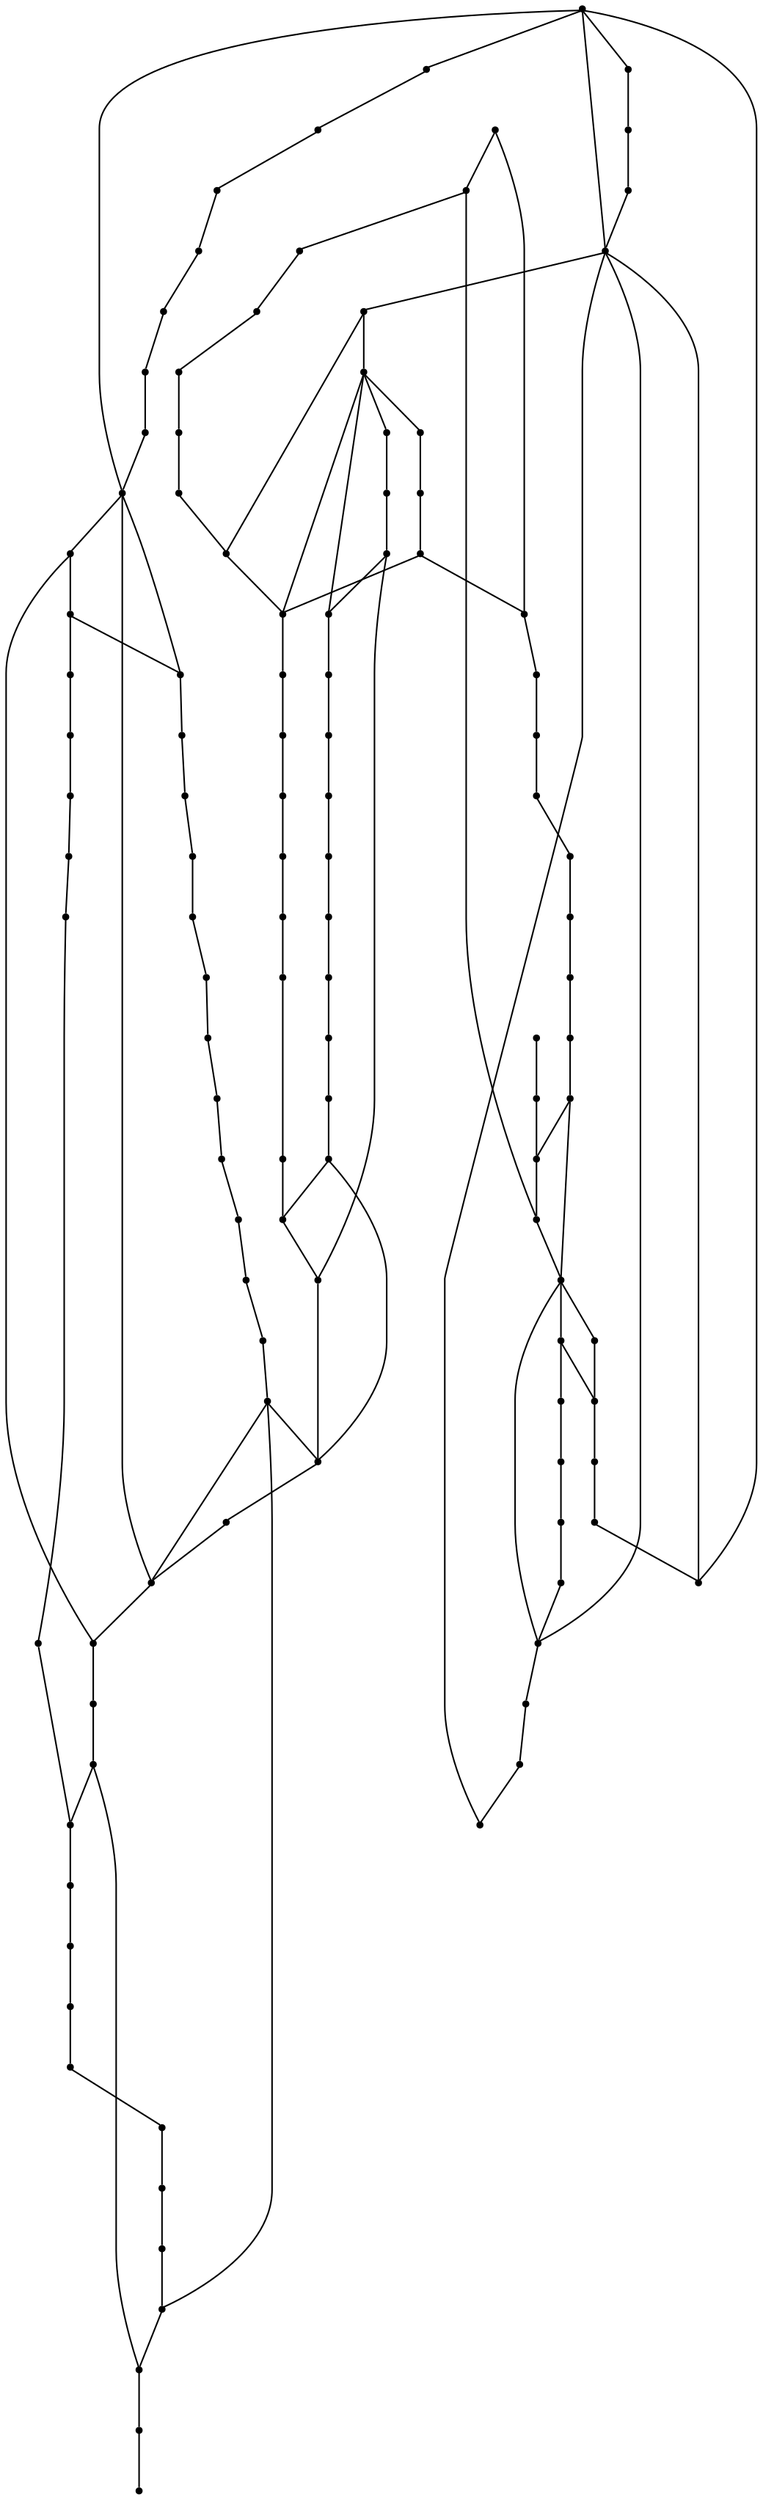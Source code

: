 graph {
  node [shape=point,comment="{\"directed\":false,\"doi\":\"10.1007/978-3-319-73915-1_7\",\"figure\":\"1 (2)\"}"]

  v0 [pos="1452.13140036004,549.8805382602443"]
  v1 [pos="1452.1314003600405,569.8918224089364"]
  v2 [pos="1452.13140036004,529.8733237204085"]
  v3 [pos="1452.13140036004,509.8663635311263"]
  v4 [pos="1452.13140036004,489.8591489912905"]
  v5 [pos="1452.1314003600405,469.85218880200824"]
  v6 [pos="1452.13140036004,449.8449742621725"]
  v7 [pos="1452.13140036004,429.83801407289025"]
  v8 [pos="1452.13140036004,409.82672992419816"]
  v9 [pos="1412.1166080479393,389.8235849932187"]
  v10 [pos="1412.1166080479388,409.82672992419816"]
  v11 [pos="1412.1166080479388,369.8166248039364"]
  v12 [pos="1412.1166080479388,349.8053406552443"]
  v13 [pos="1412.1166080479388,329.7970848678301"]
  v14 [pos="1412.1166080479388,309.79116592612627"]
  v15 [pos="1412.1166080479388,289.7839513862905"]
  v16 [pos="1432.1271200364567,409.82672992419816"]
  v17 [pos="1372.1008301153634,549.8805382602443"]
  v18 [pos="1372.1008301153634,569.8918224089364"]
  v19 [pos="1372.1008301153634,529.8733237204085"]
  v20 [pos="1372.1008301153634,509.8663635311263"]
  v21 [pos="1372.1008301153634,489.8591489912905"]
  v22 [pos="1372.1008301153634,469.85218880200824"]
  v23 [pos="1372.1008301153634,449.8449742621725"]
  v24 [pos="1372.1008301153634,429.83801407289025"]
  v25 [pos="1372.1008301153634,409.82672992419816"]
  v26 [pos="1372.1008301153634,389.8235849932187"]
  v27 [pos="1372.1008301153634,369.8166248039364"]
  v28 [pos="1372.1008301153634,349.8053406552443"]
  v29 [pos="1372.1008301153634,329.79708486783"]
  v30 [pos="1372.1008301153634,309.79116592612627"]
  v31 [pos="1372.1008301153634,289.7839513862905"]
  v32 [pos="1332.0872777774073,549.8805382602443"]
  v33 [pos="1332.0872777774073,569.8918224089364"]
  v34 [pos="1332.0872777774073,529.8733237204085"]
  v35 [pos="1332.0872777774073,509.8663635311263"]
  v36 [pos="1332.0872777774073,489.8591489912905"]
  v37 [pos="1332.0872777774073,469.85218880200824"]
  v38 [pos="1332.0872777774073,449.8449742621725"]
  v39 [pos="1332.0872777774073,429.83801407289025"]
  v40 [pos="1332.0872777774073,409.82672992419816"]
  v41 [pos="1332.0872777774073,389.8235849932187"]
  v42 [pos="1332.0872777774073,369.8166248039364"]
  v43 [pos="1292.0684158065733,549.8805382602443"]
  v44 [pos="1292.0684158065733,569.8918224089364"]
  v45 [pos="1292.0684158065735,529.8733237204085"]
  v46 [pos="1292.0684158065733,509.86636353112635"]
  v47 [pos="1292.0684158065733,489.85914899129057"]
  v48 [pos="1292.0684158065735,469.85218880200824"]
  v49 [pos="1292.0684158065733,449.84497426217246"]
  v50 [pos="1472.1375883361547,569.8918224089364"]
  v51 [pos="1492.1502623308743,569.8918224089364"]
  v52 [pos="1432.126070827565,569.8918224089364"]
  v53 [pos="1412.1166080479388,569.8918224089364"]
  v54 [pos="1392.1082262714142,569.8918224089364"]
  v55 [pos="1352.090445303681,569.8918224089364"]
  v56 [pos="1312.0777832035726,569.8918224089364"]
  v57 [pos="1252.0525742855802,429.83801407289025"]
  v58 [pos="1252.0525742855802,449.8449742621725"]
  v59 [pos="1252.0525742855802,409.82672992419816"]
  v60 [pos="1252.0525742855802,389.8235849932187"]
  v61 [pos="1252.0525742855802,369.8166248039364"]
  v62 [pos="1212.0379091503141,349.8053406552443"]
  v63 [pos="1212.0379091503141,369.8166248039364"]
  v64 [pos="1212.0379091503144,329.7970848678301"]
  v65 [pos="1212.0379091503144,309.79116592612627"]
  v66 [pos="1212.0379091503141,289.7839513862905"]
  v67 [pos="1172.0201281825812,269.77699119700833"]
  v68 [pos="1172.0201281825812,289.7839513862905"]
  v69 [pos="1172.0201281825812,249.76977665717254"]
  v70 [pos="1392.1082262714142,289.7839513862905"]
  v71 [pos="1352.090445303681,289.7839513862905"]
  v72 [pos="1332.0872777774073,289.7839513862905"]
  v73 [pos="1312.0777832035726,289.7839513862905"]
  v74 [pos="1292.0684158065733,289.7839513862905"]
  v75 [pos="1272.060956062105,289.7839513862905"]
  v76 [pos="1252.0525742855802,289.7839513862905"]
  v77 [pos="1232.0462909268392,289.7839513862905"]
  v78 [pos="1192.0304812000547,289.7839513862905"]
  v79 [pos="1132.0042548673791,349.8053406552443"]
  v80 [pos="1132.0042548673791,369.81662480393646"]
  v81 [pos="1132.0042548673791,329.79708486783005"]
  v82 [pos="1132.0042548673791,309.79116592612627"]
  v83 [pos="1132.0042548673791,289.7839513862905"]
  v84 [pos="1132.0042548673791,269.7769911970082"]
  v85 [pos="1132.0042548673791,249.76977665717254"]
  v86 [pos="1312.0777832035726,369.81662480393646"]
  v87 [pos="1292.0684158065735,369.8166248039364"]
  v88 [pos="1272.0609560621049,369.8166248039364"]
  v89 [pos="1232.045273512156,369.8166248039364"]
  v90 [pos="1192.0274289560052,369.8166248039364"]
  v91 [pos="1172.0201281825812,369.8166248039364"]
  v92 [pos="1152.016833479472,369.81662480393646"]
  v93 [pos="1091.990638941005,269.77699119700833"]
  v94 [pos="1091.9906389410053,249.76977665717243"]
  v95 [pos="1091.990638941005,289.7839513862905"]
  v96 [pos="1091.9906389410053,309.79116592612627"]
  v97 [pos="1091.990638941005,329.79708486783"]
  v98 [pos="1091.990638941005,349.8053406552443"]
  v99 [pos="1091.990638941005,369.8166248039364"]
  v100 [pos="1091.9906389410053,389.8235849932187"]
  v101 [pos="1091.9906389410053,409.82672992419816"]
  v102 [pos="1091.9906389410053,429.83801407289025"]
  v103 [pos="1091.9906389410053,449.8449742621725"]
  v104 [pos="1272.0599386474219,449.8449742621725"]
  v105 [pos="1232.0462909268392,449.8449742621725"]
  v106 [pos="1212.0379091503144,449.8449742621725"]
  v107 [pos="1192.0274289560052,449.8449742621725"]
  v108 [pos="1172.0201281825812,449.8449742621725"]
  v109 [pos="1152.016833479472,449.8449742621725"]
  v110 [pos="1132.0042548673791,449.84497426217246"]
  v111 [pos="1111.997971508638,449.8449742621725"]
  v112 [pos="1152.016833479472,249.76977665717243"]
  v113 [pos="1111.997971508638,249.76977665717254"]
  v114 [pos="1071.9853253056342,249.76977665717243"]
  v115 [pos="1051.9759420115304,249.76977665717243"]

  v0 -- v1 [id="-1",pos="1452.13140036004,549.8805382602443 1452.1314003600405,569.8918224089364 1452.1314003600405,569.8918224089364 1452.1314003600405,569.8918224089364"]
  v2 -- v0 [id="-2",pos="1452.13140036004,529.8733237204085 1452.13140036004,549.8805382602443 1452.13140036004,549.8805382602443 1452.13140036004,549.8805382602443"]
  v3 -- v2 [id="-3",pos="1452.13140036004,509.8663635311263 1452.13140036004,529.8733237204085 1452.13140036004,529.8733237204085 1452.13140036004,529.8733237204085"]
  v115 -- v114 [id="-4",pos="1051.9759420115304,249.76977665717243 1071.9853253056342,249.76977665717243 1071.9853253056342,249.76977665717243 1071.9853253056342,249.76977665717243"]
  v114 -- v94 [id="-5",pos="1071.9853253056342,249.76977665717243 1091.9906389410053,249.76977665717243 1091.9906389410053,249.76977665717243 1091.9906389410053,249.76977665717243"]
  v94 -- v113 [id="-6",pos="1091.9906389410053,249.76977665717243 1111.997971508638,249.76977665717254 1111.997971508638,249.76977665717254 1111.997971508638,249.76977665717254"]
  v113 -- v85 [id="-7",pos="1111.997971508638,249.76977665717254 1132.0042548673791,249.76977665717254 1132.0042548673791,249.76977665717254 1132.0042548673791,249.76977665717254"]
  v85 -- v112 [id="-8",pos="1132.0042548673791,249.76977665717254 1152.016833479472,249.76977665717243 1152.016833479472,249.76977665717243 1152.016833479472,249.76977665717243"]
  v112 -- v69 [id="-9",pos="1152.016833479472,249.76977665717243 1172.0201281825812,249.76977665717254 1172.0201281825812,249.76977665717254 1172.0201281825812,249.76977665717254"]
  v4 -- v3 [id="-10",pos="1452.13140036004,489.8591489912905 1452.13140036004,509.8663635311263 1452.13140036004,509.8663635311263 1452.13140036004,509.8663635311263"]
  v5 -- v4 [id="-11",pos="1452.1314003600405,469.85218880200824 1452.13140036004,489.8591489912905 1452.13140036004,489.8591489912905 1452.13140036004,489.8591489912905"]
  v103 -- v111 [id="-12",pos="1091.9906389410053,449.8449742621725 1111.997971508638,449.8449742621725 1111.997971508638,449.8449742621725 1111.997971508638,449.8449742621725"]
  v111 -- v110 [id="-13",pos="1111.997971508638,449.8449742621725 1132.0042548673791,449.84497426217246 1132.0042548673791,449.84497426217246 1132.0042548673791,449.84497426217246"]
  v110 -- v109 [id="-14",pos="1132.0042548673791,449.84497426217246 1152.016833479472,449.8449742621725 1152.016833479472,449.8449742621725 1152.016833479472,449.8449742621725"]
  v109 -- v108 [id="-15",pos="1152.016833479472,449.8449742621725 1172.0201281825812,449.8449742621725 1172.0201281825812,449.8449742621725 1172.0201281825812,449.8449742621725"]
  v108 -- v107 [id="-16",pos="1172.0201281825812,449.8449742621725 1192.0274289560052,449.8449742621725 1192.0274289560052,449.8449742621725 1192.0274289560052,449.8449742621725"]
  v107 -- v106 [id="-17",pos="1192.0274289560052,449.8449742621725 1212.0379091503144,449.8449742621725 1212.0379091503144,449.8449742621725 1212.0379091503144,449.8449742621725"]
  v106 -- v105 [id="-18",pos="1212.0379091503144,449.8449742621725 1232.0462909268392,449.8449742621725 1232.0462909268392,449.8449742621725 1232.0462909268392,449.8449742621725"]
  v105 -- v58 [id="-19",pos="1232.0462909268392,449.8449742621725 1252.0525742855802,449.8449742621725 1252.0525742855802,449.8449742621725 1252.0525742855802,449.8449742621725"]
  v58 -- v104 [id="-20",pos="1252.0525742855802,449.8449742621725 1272.0599386474219,449.8449742621725 1272.0599386474219,449.8449742621725 1272.0599386474219,449.8449742621725"]
  v104 -- v49 [id="-21",pos="1272.0599386474219,449.8449742621725 1292.0684158065733,449.84497426217246 1292.0684158065733,449.84497426217246 1292.0684158065733,449.84497426217246"]
  v103 -- v102 [id="-22",pos="1091.9906389410053,449.8449742621725 1091.9906389410053,429.83801407289025 1091.9906389410053,429.83801407289025 1091.9906389410053,429.83801407289025"]
  v102 -- v101 [id="-23",pos="1091.9906389410053,429.83801407289025 1091.9906389410053,409.82672992419816 1091.9906389410053,409.82672992419816 1091.9906389410053,409.82672992419816"]
  v101 -- v100 [id="-24",pos="1091.9906389410053,409.82672992419816 1091.9906389410053,389.8235849932187 1091.9906389410053,389.8235849932187 1091.9906389410053,389.8235849932187"]
  v100 -- v99 [id="-25",pos="1091.9906389410053,389.8235849932187 1091.990638941005,369.8166248039364 1091.990638941005,369.8166248039364 1091.990638941005,369.8166248039364"]
  v99 -- v98 [id="-26",pos="1091.990638941005,369.8166248039364 1091.990638941005,349.8053406552443 1091.990638941005,349.8053406552443 1091.990638941005,349.8053406552443"]
  v98 -- v97 [id="-27",pos="1091.990638941005,349.8053406552443 1091.990638941005,329.79708486783 1091.990638941005,329.79708486783 1091.990638941005,329.79708486783"]
  v97 -- v96 [id="-28",pos="1091.990638941005,329.79708486783 1091.9906389410053,309.79116592612627 1091.9906389410053,309.79116592612627 1091.9906389410053,309.79116592612627"]
  v96 -- v95 [id="-29",pos="1091.9906389410053,309.79116592612627 1091.990638941005,289.7839513862905 1091.990638941005,289.7839513862905 1091.990638941005,289.7839513862905"]
  v95 -- v93 [id="-30",pos="1091.990638941005,289.7839513862905 1091.990638941005,269.77699119700833 1091.990638941005,269.77699119700833 1091.990638941005,269.77699119700833"]
  v93 -- v94 [id="-31",pos="1091.990638941005,269.77699119700833 1091.9906389410053,249.76977665717243 1091.9906389410053,249.76977665717243 1091.9906389410053,249.76977665717243"]
  v6 -- v5 [id="-32",pos="1452.13140036004,449.8449742621725 1452.1314003600405,469.85218880200824 1452.1314003600405,469.85218880200824 1452.1314003600405,469.85218880200824"]
  v7 -- v6 [id="-33",pos="1452.13140036004,429.83801407289025 1452.13140036004,449.8449742621725 1452.13140036004,449.8449742621725 1452.13140036004,449.8449742621725"]
  v8 -- v7 [id="-34",pos="1452.13140036004,409.82672992419816 1452.13140036004,429.83801407289025 1452.13140036004,429.83801407289025 1452.13140036004,429.83801407289025"]
  v9 -- v10 [id="-35",pos="1412.1166080479393,389.8235849932187 1412.1166080479388,409.82672992419816 1412.1166080479388,409.82672992419816 1412.1166080479388,409.82672992419816"]
  v80 -- v92 [id="-36",pos="1132.0042548673791,369.81662480393646 1152.016833479472,369.81662480393646 1152.016833479472,369.81662480393646 1152.016833479472,369.81662480393646"]
  v92 -- v91 [id="-37",pos="1152.016833479472,369.81662480393646 1172.0201281825812,369.8166248039364 1172.0201281825812,369.8166248039364 1172.0201281825812,369.8166248039364"]
  v91 -- v90 [id="-38",pos="1172.0201281825812,369.8166248039364 1192.0274289560052,369.8166248039364 1192.0274289560052,369.8166248039364 1192.0274289560052,369.8166248039364"]
  v90 -- v63 [id="-39",pos="1192.0274289560052,369.8166248039364 1212.0379091503141,369.8166248039364 1212.0379091503141,369.8166248039364 1212.0379091503141,369.8166248039364"]
  v63 -- v89 [id="-40",pos="1212.0379091503141,369.8166248039364 1232.045273512156,369.8166248039364 1232.045273512156,369.8166248039364 1232.045273512156,369.8166248039364"]
  v89 -- v61 [id="-41",pos="1232.045273512156,369.8166248039364 1252.0525742855802,369.8166248039364 1252.0525742855802,369.8166248039364 1252.0525742855802,369.8166248039364"]
  v61 -- v88 [id="-42",pos="1252.0525742855802,369.8166248039364 1272.0609560621049,369.8166248039364 1272.0609560621049,369.8166248039364 1272.0609560621049,369.8166248039364"]
  v88 -- v87 [id="-43",pos="1272.0609560621049,369.8166248039364 1292.0684158065735,369.8166248039364 1292.0684158065735,369.8166248039364 1292.0684158065735,369.8166248039364"]
  v87 -- v86 [id="-44",pos="1292.0684158065735,369.8166248039364 1312.0777832035726,369.81662480393646 1312.0777832035726,369.81662480393646 1312.0777832035726,369.81662480393646"]
  v86 -- v42 [id="-45",pos="1312.0777832035726,369.81662480393646 1332.0872777774073,369.8166248039364 1332.0872777774073,369.8166248039364 1332.0872777774073,369.8166248039364"]
  v85 -- v84 [id="-46",pos="1132.0042548673791,249.76977665717254 1132.0042548673791,269.7769911970082 1132.0042548673791,269.7769911970082 1132.0042548673791,269.7769911970082"]
  v84 -- v83 [id="-47",pos="1132.0042548673791,269.7769911970082 1132.0042548673791,289.7839513862905 1132.0042548673791,289.7839513862905 1132.0042548673791,289.7839513862905"]
  v83 -- v82 [id="-48",pos="1132.0042548673791,289.7839513862905 1132.0042548673791,309.79116592612627 1132.0042548673791,309.79116592612627 1132.0042548673791,309.79116592612627"]
  v82 -- v81 [id="-49",pos="1132.0042548673791,309.79116592612627 1132.0042548673791,329.79708486783005 1132.0042548673791,329.79708486783005 1132.0042548673791,329.79708486783005"]
  v81 -- v79 [id="-50",pos="1132.0042548673791,329.79708486783005 1132.0042548673791,349.8053406552443 1132.0042548673791,349.8053406552443 1132.0042548673791,349.8053406552443"]
  v79 -- v80 [id="-51",pos="1132.0042548673791,349.8053406552443 1132.0042548673791,369.81662480393646 1132.0042548673791,369.81662480393646 1132.0042548673791,369.81662480393646"]
  v11 -- v9 [id="-52",pos="1412.1166080479388,369.8166248039364 1412.1166080479393,389.8235849932187 1412.1166080479393,389.8235849932187 1412.1166080479393,389.8235849932187"]
  v12 -- v11 [id="-53",pos="1412.1166080479388,349.8053406552443 1412.1166080479388,369.8166248039364 1412.1166080479388,369.8166248039364 1412.1166080479388,369.8166248039364"]
  v13 -- v12 [id="-54",pos="1412.1166080479388,329.7970848678301 1412.1166080479388,349.8053406552443 1412.1166080479388,349.8053406552443 1412.1166080479388,349.8053406552443"]
  v14 -- v13 [id="-55",pos="1412.1166080479388,309.79116592612627 1412.1166080479388,329.7970848678301 1412.1166080479388,329.7970848678301 1412.1166080479388,329.7970848678301"]
  v68 -- v78 [id="-56",pos="1172.0201281825812,289.7839513862905 1192.0304812000547,289.7839513862905 1192.0304812000547,289.7839513862905 1192.0304812000547,289.7839513862905"]
  v78 -- v66 [id="-57",pos="1192.0304812000547,289.7839513862905 1212.0379091503141,289.7839513862905 1212.0379091503141,289.7839513862905 1212.0379091503141,289.7839513862905"]
  v66 -- v77 [id="-58",pos="1212.0379091503141,289.7839513862905 1232.0462909268392,289.7839513862905 1232.0462909268392,289.7839513862905 1232.0462909268392,289.7839513862905"]
  v77 -- v76 [id="-59",pos="1232.0462909268392,289.7839513862905 1252.0525742855802,289.7839513862905 1252.0525742855802,289.7839513862905 1252.0525742855802,289.7839513862905"]
  v76 -- v75 [id="-60",pos="1252.0525742855802,289.7839513862905 1272.060956062105,289.7839513862905 1272.060956062105,289.7839513862905 1272.060956062105,289.7839513862905"]
  v75 -- v74 [id="-61",pos="1272.060956062105,289.7839513862905 1292.0684158065733,289.7839513862905 1292.0684158065733,289.7839513862905 1292.0684158065733,289.7839513862905"]
  v74 -- v73 [id="-62",pos="1292.0684158065733,289.7839513862905 1312.0777832035726,289.7839513862905 1312.0777832035726,289.7839513862905 1312.0777832035726,289.7839513862905"]
  v73 -- v72 [id="-63",pos="1312.0777832035726,289.7839513862905 1332.0872777774073,289.7839513862905 1332.0872777774073,289.7839513862905 1332.0872777774073,289.7839513862905"]
  v72 -- v71 [id="-64",pos="1332.0872777774073,289.7839513862905 1352.090445303681,289.7839513862905 1352.090445303681,289.7839513862905 1352.090445303681,289.7839513862905"]
  v71 -- v31 [id="-65",pos="1352.090445303681,289.7839513862905 1372.1008301153634,289.7839513862905 1372.1008301153634,289.7839513862905 1372.1008301153634,289.7839513862905"]
  v31 -- v70 [id="-66",pos="1372.1008301153634,289.7839513862905 1392.1082262714142,289.7839513862905 1392.1082262714142,289.7839513862905 1392.1082262714142,289.7839513862905"]
  v70 -- v15 [id="-67",pos="1392.1082262714142,289.7839513862905 1412.1166080479388,289.7839513862905 1412.1166080479388,289.7839513862905 1412.1166080479388,289.7839513862905"]
  v69 -- v67 [id="-68",pos="1172.0201281825812,249.76977665717254 1172.0201281825812,269.77699119700833 1172.0201281825812,269.77699119700833 1172.0201281825812,269.77699119700833"]
  v67 -- v68 [id="-69",pos="1172.0201281825812,269.77699119700833 1172.0201281825812,289.7839513862905 1172.0201281825812,289.7839513862905 1172.0201281825812,289.7839513862905"]
  v15 -- v14 [id="-70",pos="1412.1166080479388,289.7839513862905 1412.1166080479388,309.79116592612627 1412.1166080479388,309.79116592612627 1412.1166080479388,309.79116592612627"]
  v16 -- v8 [id="-71",pos="1432.1271200364567,409.82672992419816 1452.13140036004,409.82672992419816 1452.13140036004,409.82672992419816 1452.13140036004,409.82672992419816"]
  v10 -- v16 [id="-72",pos="1412.1166080479388,409.82672992419816 1432.1271200364567,409.82672992419816 1432.1271200364567,409.82672992419816 1432.1271200364567,409.82672992419816"]
  v17 -- v18 [id="-73",pos="1372.1008301153634,549.8805382602443 1372.1008301153634,569.8918224089364 1372.1008301153634,569.8918224089364 1372.1008301153634,569.8918224089364"]
  v66 -- v65 [id="-74",pos="1212.0379091503141,289.7839513862905 1212.0379091503144,309.79116592612627 1212.0379091503144,309.79116592612627 1212.0379091503144,309.79116592612627"]
  v65 -- v64 [id="-75",pos="1212.0379091503144,309.79116592612627 1212.0379091503144,329.7970848678301 1212.0379091503144,329.7970848678301 1212.0379091503144,329.7970848678301"]
  v64 -- v62 [id="-76",pos="1212.0379091503144,329.7970848678301 1212.0379091503141,349.8053406552443 1212.0379091503141,349.8053406552443 1212.0379091503141,349.8053406552443"]
  v62 -- v63 [id="-77",pos="1212.0379091503141,349.8053406552443 1212.0379091503141,369.8166248039364 1212.0379091503141,369.8166248039364 1212.0379091503141,369.8166248039364"]
  v19 -- v17 [id="-78",pos="1372.1008301153634,529.8733237204085 1372.1008301153634,549.8805382602443 1372.1008301153634,549.8805382602443 1372.1008301153634,549.8805382602443"]
  v20 -- v19 [id="-79",pos="1372.1008301153634,509.8663635311263 1372.1008301153634,529.8733237204085 1372.1008301153634,529.8733237204085 1372.1008301153634,529.8733237204085"]
  v21 -- v20 [id="-80",pos="1372.1008301153634,489.8591489912905 1372.1008301153634,509.8663635311263 1372.1008301153634,509.8663635311263 1372.1008301153634,509.8663635311263"]
  v22 -- v21 [id="-81",pos="1372.1008301153634,469.85218880200824 1372.1008301153634,489.8591489912905 1372.1008301153634,489.8591489912905 1372.1008301153634,489.8591489912905"]
  v61 -- v60 [id="-82",pos="1252.0525742855802,369.8166248039364 1252.0525742855802,389.8235849932187 1252.0525742855802,389.8235849932187 1252.0525742855802,389.8235849932187"]
  v60 -- v59 [id="-83",pos="1252.0525742855802,389.8235849932187 1252.0525742855802,409.82672992419816 1252.0525742855802,409.82672992419816 1252.0525742855802,409.82672992419816"]
  v59 -- v57 [id="-84",pos="1252.0525742855802,409.82672992419816 1252.0525742855802,429.83801407289025 1252.0525742855802,429.83801407289025 1252.0525742855802,429.83801407289025"]
  v57 -- v58 [id="-85",pos="1252.0525742855802,429.83801407289025 1252.0525742855802,449.8449742621725 1252.0525742855802,449.8449742621725 1252.0525742855802,449.8449742621725"]
  v23 -- v22 [id="-86",pos="1372.1008301153634,449.8449742621725 1372.1008301153634,469.85218880200824 1372.1008301153634,469.85218880200824 1372.1008301153634,469.85218880200824"]
  v24 -- v23 [id="-87",pos="1372.1008301153634,429.83801407289025 1372.1008301153634,449.8449742621725 1372.1008301153634,449.8449742621725 1372.1008301153634,449.8449742621725"]
  v25 -- v24 [id="-88",pos="1372.1008301153634,409.82672992419816 1372.1008301153634,429.83801407289025 1372.1008301153634,429.83801407289025 1372.1008301153634,429.83801407289025"]
  v26 -- v25 [id="-89",pos="1372.1008301153634,389.8235849932187 1372.1008301153634,409.82672992419816 1372.1008301153634,409.82672992419816 1372.1008301153634,409.82672992419816"]
  v44 -- v56 [id="-90",pos="1292.0684158065733,569.8918224089364 1312.0777832035726,569.8918224089364 1312.0777832035726,569.8918224089364 1312.0777832035726,569.8918224089364"]
  v56 -- v33 [id="-91",pos="1312.0777832035726,569.8918224089364 1332.0872777774073,569.8918224089364 1332.0872777774073,569.8918224089364 1332.0872777774073,569.8918224089364"]
  v33 -- v55 [id="-92",pos="1332.0872777774073,569.8918224089364 1352.090445303681,569.8918224089364 1352.090445303681,569.8918224089364 1352.090445303681,569.8918224089364"]
  v55 -- v18 [id="-93",pos="1352.090445303681,569.8918224089364 1372.1008301153634,569.8918224089364 1372.1008301153634,569.8918224089364 1372.1008301153634,569.8918224089364"]
  v18 -- v54 [id="-94",pos="1372.1008301153634,569.8918224089364 1392.1082262714142,569.8918224089364 1392.1082262714142,569.8918224089364 1392.1082262714142,569.8918224089364"]
  v54 -- v53 [id="-95",pos="1392.1082262714142,569.8918224089364 1412.1166080479388,569.8918224089364 1412.1166080479388,569.8918224089364 1412.1166080479388,569.8918224089364"]
  v53 -- v52 [id="-96",pos="1412.1166080479388,569.8918224089364 1432.126070827565,569.8918224089364 1432.126070827565,569.8918224089364 1432.126070827565,569.8918224089364"]
  v52 -- v1 [id="-97",pos="1432.126070827565,569.8918224089364 1452.1314003600405,569.8918224089364 1452.1314003600405,569.8918224089364 1452.1314003600405,569.8918224089364"]
  v1 -- v50 [id="-98",pos="1452.1314003600405,569.8918224089364 1472.1375883361547,569.8918224089364 1472.1375883361547,569.8918224089364 1472.1375883361547,569.8918224089364"]
  v50 -- v51 [id="-99",pos="1472.1375883361547,569.8918224089364 1492.1502623308743,569.8918224089364 1492.1502623308743,569.8918224089364 1492.1502623308743,569.8918224089364"]
  v49 -- v48 [id="-100",pos="1292.0684158065733,449.84497426217246 1292.0684158065735,469.85218880200824 1292.0684158065735,469.85218880200824 1292.0684158065735,469.85218880200824"]
  v48 -- v47 [id="-101",pos="1292.0684158065735,469.85218880200824 1292.0684158065733,489.85914899129057 1292.0684158065733,489.85914899129057 1292.0684158065733,489.85914899129057"]
  v47 -- v46 [id="-102",pos="1292.0684158065733,489.85914899129057 1292.0684158065733,509.86636353112635 1292.0684158065733,509.86636353112635 1292.0684158065733,509.86636353112635"]
  v46 -- v45 [id="-103",pos="1292.0684158065733,509.86636353112635 1292.0684158065735,529.8733237204085 1292.0684158065735,529.8733237204085 1292.0684158065735,529.8733237204085"]
  v45 -- v43 [id="-104",pos="1292.0684158065735,529.8733237204085 1292.0684158065733,549.8805382602443 1292.0684158065733,549.8805382602443 1292.0684158065733,549.8805382602443"]
  v43 -- v44 [id="-105",pos="1292.0684158065733,549.8805382602443 1292.0684158065733,569.8918224089364 1292.0684158065733,569.8918224089364 1292.0684158065733,569.8918224089364"]
  v27 -- v26 [id="-106",pos="1372.1008301153634,369.8166248039364 1372.1008301153634,389.8235849932187 1372.1008301153634,389.8235849932187 1372.1008301153634,389.8235849932187"]
  v28 -- v27 [id="-107",pos="1372.1008301153634,349.8053406552443 1372.1008301153634,369.8166248039364 1372.1008301153634,369.8166248039364 1372.1008301153634,369.8166248039364"]
  v29 -- v28 [id="-108",pos="1372.1008301153634,329.79708486783 1372.1008301153634,349.8053406552443 1372.1008301153634,349.8053406552443 1372.1008301153634,349.8053406552443"]
  v30 -- v29 [id="-109",pos="1372.1008301153634,309.79116592612627 1372.1008301153634,329.79708486783 1372.1008301153634,329.79708486783 1372.1008301153634,329.79708486783"]
  v42 -- v41 [id="-110",pos="1332.0872777774073,369.8166248039364 1332.0872777774073,389.8235849932187 1332.0872777774073,389.8235849932187 1332.0872777774073,389.8235849932187"]
  v41 -- v40 [id="-111",pos="1332.0872777774073,389.8235849932187 1332.0872777774073,409.82672992419816 1332.0872777774073,409.82672992419816 1332.0872777774073,409.82672992419816"]
  v40 -- v39 [id="-112",pos="1332.0872777774073,409.82672992419816 1332.0872777774073,429.83801407289025 1332.0872777774073,429.83801407289025 1332.0872777774073,429.83801407289025"]
  v39 -- v38 [id="-113",pos="1332.0872777774073,429.83801407289025 1332.0872777774073,449.8449742621725 1332.0872777774073,449.8449742621725 1332.0872777774073,449.8449742621725"]
  v38 -- v37 [id="-114",pos="1332.0872777774073,449.8449742621725 1332.0872777774073,469.85218880200824 1332.0872777774073,469.85218880200824 1332.0872777774073,469.85218880200824"]
  v37 -- v36 [id="-115",pos="1332.0872777774073,469.85218880200824 1332.0872777774073,489.8591489912905 1332.0872777774073,489.8591489912905 1332.0872777774073,489.8591489912905"]
  v36 -- v35 [id="-116",pos="1332.0872777774073,489.8591489912905 1332.0872777774073,509.8663635311263 1332.0872777774073,509.8663635311263 1332.0872777774073,509.8663635311263"]
  v35 -- v34 [id="-117",pos="1332.0872777774073,509.8663635311263 1332.0872777774073,529.8733237204085 1332.0872777774073,529.8733237204085 1332.0872777774073,529.8733237204085"]
  v34 -- v32 [id="-118",pos="1332.0872777774073,529.8733237204085 1332.0872777774073,549.8805382602443 1332.0872777774073,549.8805382602443 1332.0872777774073,549.8805382602443"]
  v32 -- v33 [id="-119",pos="1332.0872777774073,549.8805382602443 1332.0872777774073,569.8918224089364 1332.0872777774073,569.8918224089364 1332.0872777774073,569.8918224089364"]
  v31 -- v30 [id="-120",pos="1372.1008301153634,289.7839513862905 1372.1008301153634,309.79116592612627 1372.1008301153634,309.79116592612627 1372.1008301153634,309.79116592612627"]
  v111 -- v113 [id="-129",pos="1111.997971508638,449.8449742621725 1111.997971508638,249.76977665717254 1111.997971508638,249.76977665717254 1111.997971508638,249.76977665717254"]
  v93 -- v85 [id="-130",pos="1091.990638941005,269.77699119700833 1132.0042548673791,249.76977665717254 1132.0042548673791,249.76977665717254 1132.0042548673791,249.76977665717254"]
  v52 -- v16 [id="-134",pos="1432.126070827565,569.8918224089364 1432.1271200364567,409.82672992419816 1432.1271200364567,409.82672992419816 1432.1271200364567,409.82672992419816"]
  v80 -- v85 [id="-137",pos="1132.0042548673791,369.81662480393646 1132.0042548673791,249.76977665717254 1132.0042548673791,249.76977665717254 1132.0042548673791,249.76977665717254"]
  v84 -- v69 [id="-138",pos="1132.0042548673791,269.7769911970082 1172.0201281825812,249.76977665717254 1172.0201281825812,249.76977665717254 1172.0201281825812,249.76977665717254"]
  v63 -- v80 [id="-143",pos="1212.0379091503141,369.8166248039364 1132.0042548673791,369.81662480393646 1132.0042548673791,369.81662480393646 1132.0042548673791,369.81662480393646"]
  v78 -- v63 [id="-144",pos="1192.0304812000547,289.7839513862905 1212.0379091503141,369.8166248039364 1212.0379091503141,369.8166248039364 1212.0379091503141,369.8166248039364"]
  v15 -- v30 [id="-145",pos="1412.1166080479388,289.7839513862905 1372.1008301153634,309.79116592612627 1372.1008301153634,309.79116592612627 1372.1008301153634,309.79116592612627"]
  v70 -- v54 [id="-147",pos="1392.1082262714142,289.7839513862905 1392.1082262714142,569.8918224089364 1392.1082262714142,569.8918224089364 1392.1082262714142,569.8918224089364"]
  v17 -- v0 [id="-148",pos="1372.1008301153634,549.8805382602443 1452.13140036004,549.8805382602443 1452.13140036004,549.8805382602443 1452.13140036004,549.8805382602443"]
  v63 -- v66 [id="-149",pos="1212.0379091503141,369.8166248039364 1212.0379091503141,289.7839513862905 1212.0379091503141,289.7839513862905 1212.0379091503141,289.7839513862905"]
  v66 -- v31 [id="-150",pos="1212.0379091503141,289.7839513862905 1372.1008301153634,289.7839513862905 1372.1008301153634,289.7839513862905 1372.1008301153634,289.7839513862905"]
  v57 -- v102 [id="-151",pos="1252.0525742855802,429.83801407289025 1091.9906389410053,429.83801407289025 1091.9906389410053,429.83801407289025 1091.9906389410053,429.83801407289025"]
  v89 -- v105 [id="-152",pos="1232.045273512156,369.8166248039364 1232.0462909268392,449.8449742621725 1232.0462909268392,449.8449742621725 1232.0462909268392,449.8449742621725"]
  v58 -- v61 [id="-153",pos="1252.0525742855802,449.8449742621725 1252.0525742855802,369.8166248039364 1252.0525742855802,369.8166248039364 1252.0525742855802,369.8166248039364"]
  v61 -- v42 [id="-154",pos="1252.0525742855802,369.8166248039364 1332.0872777774073,369.8166248039364 1332.0872777774073,369.8166248039364 1332.0872777774073,369.8166248039364"]
  v32 -- v44 [id="-159",pos="1332.0872777774073,549.8805382602443 1292.0684158065733,569.8918224089364 1292.0684158065733,569.8918224089364 1292.0684158065733,569.8918224089364"]
  v86 -- v56 [id="-160",pos="1312.0777832035726,369.81662480393646 1312.0777832035726,569.8918224089364 1312.0777832035726,569.8918224089364 1312.0777832035726,569.8918224089364"]
  v31 -- v18 [id="-163",pos="1372.1008301153634,289.7839513862905 1372.1008301153634,569.8918224089364 1372.1008301153634,569.8918224089364 1372.1008301153634,569.8918224089364"]
  v17 -- v33 [id="-164",pos="1372.1008301153634,549.8805382602443 1332.0872777774073,569.8918224089364 1332.0872777774073,569.8918224089364 1332.0872777774073,569.8918224089364"]
}